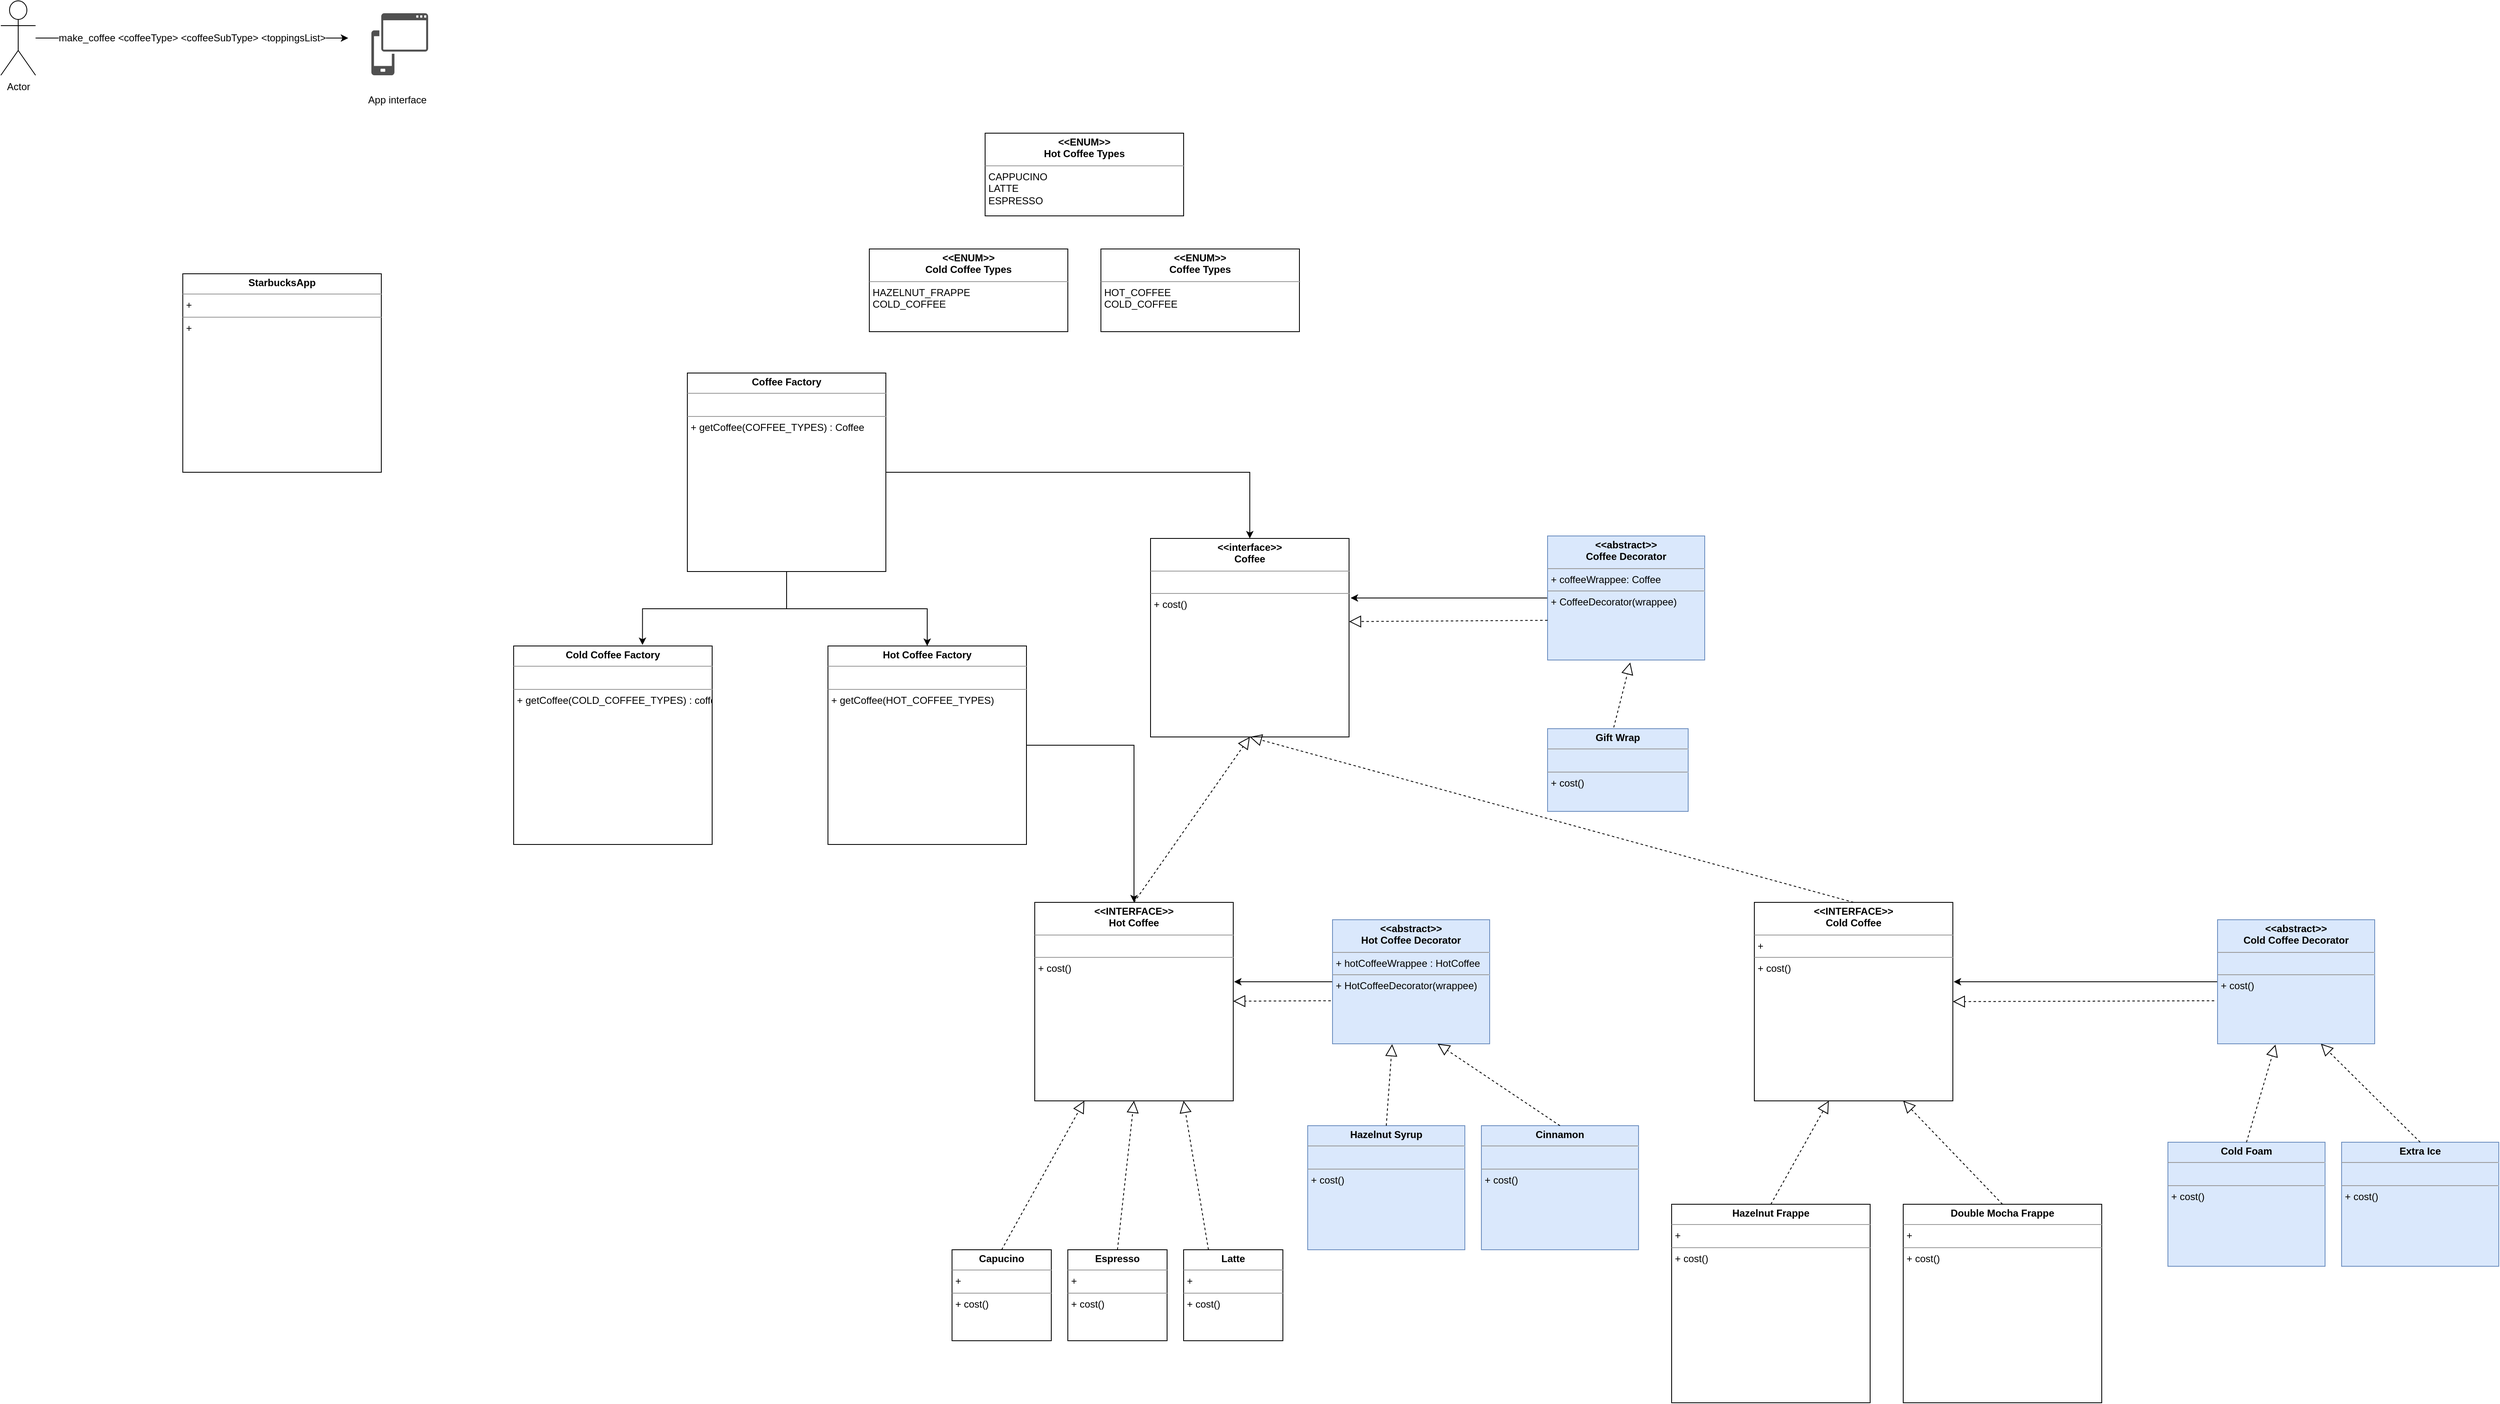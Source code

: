 <mxfile version="20.8.16" type="device"><diagram name="Page-1" id="Z6hOWT63UXStbGhv3IPB"><mxGraphModel dx="1941" dy="1973" grid="1" gridSize="10" guides="1" tooltips="1" connect="1" arrows="1" fold="1" page="1" pageScale="1" pageWidth="827" pageHeight="1169" math="0" shadow="0"><root><mxCell id="0"/><mxCell id="1" parent="0"/><mxCell id="AW-2JVVsnmqZ10lbbJsi-1" value="&lt;p style=&quot;margin:0px;margin-top:4px;text-align:center;&quot;&gt;&lt;b&gt;StarbucksApp&lt;/b&gt;&lt;/p&gt;&lt;hr size=&quot;1&quot;&gt;&lt;p style=&quot;margin:0px;margin-left:4px;&quot;&gt;+&amp;nbsp;&lt;/p&gt;&lt;hr size=&quot;1&quot;&gt;&lt;p style=&quot;margin:0px;margin-left:4px;&quot;&gt;+&amp;nbsp;&lt;/p&gt;" style="verticalAlign=top;align=left;overflow=fill;fontSize=12;fontFamily=Helvetica;html=1;" vertex="1" parent="1"><mxGeometry x="-400" y="-280" width="240" height="240" as="geometry"/></mxCell><mxCell id="AW-2JVVsnmqZ10lbbJsi-2" value="&lt;p style=&quot;margin:0px;margin-top:4px;text-align:center;&quot;&gt;&lt;b&gt;&amp;lt;&amp;lt;interface&amp;gt;&amp;gt;&lt;br&gt;Coffee&lt;/b&gt;&lt;/p&gt;&lt;hr size=&quot;1&quot;&gt;&lt;p style=&quot;margin:0px;margin-left:4px;&quot;&gt;&lt;br&gt;&lt;/p&gt;&lt;hr size=&quot;1&quot;&gt;&lt;p style=&quot;margin:0px;margin-left:4px;&quot;&gt;+ cost()&lt;/p&gt;" style="verticalAlign=top;align=left;overflow=fill;fontSize=12;fontFamily=Helvetica;html=1;" vertex="1" parent="1"><mxGeometry x="770" y="40" width="240" height="240" as="geometry"/></mxCell><mxCell id="AW-2JVVsnmqZ10lbbJsi-3" value="&lt;p style=&quot;margin:0px;margin-top:4px;text-align:center;&quot;&gt;&lt;b&gt;Latte&lt;/b&gt;&lt;/p&gt;&lt;hr size=&quot;1&quot;&gt;&lt;p style=&quot;margin:0px;margin-left:4px;&quot;&gt;+&amp;nbsp;&lt;/p&gt;&lt;hr size=&quot;1&quot;&gt;&lt;p style=&quot;margin:0px;margin-left:4px;&quot;&gt;+ cost()&lt;/p&gt;" style="verticalAlign=top;align=left;overflow=fill;fontSize=12;fontFamily=Helvetica;html=1;" vertex="1" parent="1"><mxGeometry x="810" y="900" width="120" height="110" as="geometry"/></mxCell><mxCell id="AW-2JVVsnmqZ10lbbJsi-4" value="&lt;p style=&quot;margin:0px;margin-top:4px;text-align:center;&quot;&gt;&lt;b&gt;Capucino&lt;/b&gt;&lt;/p&gt;&lt;hr size=&quot;1&quot;&gt;&lt;p style=&quot;margin:0px;margin-left:4px;&quot;&gt;+&amp;nbsp;&lt;/p&gt;&lt;hr size=&quot;1&quot;&gt;&lt;p style=&quot;margin:0px;margin-left:4px;&quot;&gt;+ cost()&lt;/p&gt;" style="verticalAlign=top;align=left;overflow=fill;fontSize=12;fontFamily=Helvetica;html=1;" vertex="1" parent="1"><mxGeometry x="530" y="900" width="120" height="110" as="geometry"/></mxCell><mxCell id="AW-2JVVsnmqZ10lbbJsi-5" value="&lt;p style=&quot;margin:0px;margin-top:4px;text-align:center;&quot;&gt;&lt;b&gt;Espresso&lt;/b&gt;&lt;/p&gt;&lt;hr size=&quot;1&quot;&gt;&lt;p style=&quot;margin:0px;margin-left:4px;&quot;&gt;+&amp;nbsp;&lt;/p&gt;&lt;hr size=&quot;1&quot;&gt;&lt;p style=&quot;margin:0px;margin-left:4px;&quot;&gt;+ cost()&lt;/p&gt;" style="verticalAlign=top;align=left;overflow=fill;fontSize=12;fontFamily=Helvetica;html=1;" vertex="1" parent="1"><mxGeometry x="670" y="900" width="120" height="110" as="geometry"/></mxCell><mxCell id="AW-2JVVsnmqZ10lbbJsi-6" value="&lt;p style=&quot;margin:0px;margin-top:4px;text-align:center;&quot;&gt;&lt;b&gt;&amp;lt;&amp;lt;INTERFACE&amp;gt;&amp;gt;&lt;br&gt;Hot Coffee&lt;/b&gt;&lt;/p&gt;&lt;hr size=&quot;1&quot;&gt;&lt;p style=&quot;margin:0px;margin-left:4px;&quot;&gt;&lt;br&gt;&lt;/p&gt;&lt;hr size=&quot;1&quot;&gt;&lt;p style=&quot;margin:0px;margin-left:4px;&quot;&gt;+ cost()&lt;/p&gt;" style="verticalAlign=top;align=left;overflow=fill;fontSize=12;fontFamily=Helvetica;html=1;" vertex="1" parent="1"><mxGeometry x="630" y="480" width="240" height="240" as="geometry"/></mxCell><mxCell id="AW-2JVVsnmqZ10lbbJsi-7" value="&lt;p style=&quot;margin:0px;margin-top:4px;text-align:center;&quot;&gt;&lt;b&gt;&amp;lt;&amp;lt;INTERFACE&amp;gt;&amp;gt;&lt;br&gt;Cold Coffee&lt;/b&gt;&lt;/p&gt;&lt;hr size=&quot;1&quot;&gt;&lt;p style=&quot;margin:0px;margin-left:4px;&quot;&gt;+&amp;nbsp;&lt;/p&gt;&lt;hr size=&quot;1&quot;&gt;&lt;p style=&quot;margin:0px;margin-left:4px;&quot;&gt;+ cost()&lt;/p&gt;" style="verticalAlign=top;align=left;overflow=fill;fontSize=12;fontFamily=Helvetica;html=1;" vertex="1" parent="1"><mxGeometry x="1500" y="480" width="240" height="240" as="geometry"/></mxCell><mxCell id="AW-2JVVsnmqZ10lbbJsi-8" value="&lt;p style=&quot;margin:0px;margin-top:4px;text-align:center;&quot;&gt;&lt;b&gt;Hazelnut Frappe&lt;/b&gt;&lt;/p&gt;&lt;hr size=&quot;1&quot;&gt;&lt;p style=&quot;margin:0px;margin-left:4px;&quot;&gt;+&amp;nbsp;&lt;/p&gt;&lt;hr size=&quot;1&quot;&gt;&lt;p style=&quot;margin:0px;margin-left:4px;&quot;&gt;+ cost()&lt;/p&gt;" style="verticalAlign=top;align=left;overflow=fill;fontSize=12;fontFamily=Helvetica;html=1;" vertex="1" parent="1"><mxGeometry x="1400" y="845" width="240" height="240" as="geometry"/></mxCell><mxCell id="AW-2JVVsnmqZ10lbbJsi-9" value="&lt;p style=&quot;margin:0px;margin-top:4px;text-align:center;&quot;&gt;&lt;b&gt;Double Mocha Frappe&lt;/b&gt;&lt;/p&gt;&lt;hr size=&quot;1&quot;&gt;&lt;p style=&quot;margin:0px;margin-left:4px;&quot;&gt;+&amp;nbsp;&lt;/p&gt;&lt;hr size=&quot;1&quot;&gt;&lt;p style=&quot;margin:0px;margin-left:4px;&quot;&gt;+ cost()&lt;/p&gt;" style="verticalAlign=top;align=left;overflow=fill;fontSize=12;fontFamily=Helvetica;html=1;" vertex="1" parent="1"><mxGeometry x="1680" y="845" width="240" height="240" as="geometry"/></mxCell><mxCell id="AW-2JVVsnmqZ10lbbJsi-10" value="" style="endArrow=block;dashed=1;endFill=0;endSize=12;html=1;rounded=0;exitX=0.5;exitY=0;exitDx=0;exitDy=0;" edge="1" parent="1" source="AW-2JVVsnmqZ10lbbJsi-6"><mxGeometry width="160" relative="1" as="geometry"><mxPoint x="720" y="510" as="sourcePoint"/><mxPoint x="890" y="280" as="targetPoint"/></mxGeometry></mxCell><mxCell id="AW-2JVVsnmqZ10lbbJsi-11" value="" style="endArrow=block;dashed=1;endFill=0;endSize=12;html=1;rounded=0;entryX=0.5;entryY=1;entryDx=0;entryDy=0;exitX=0.5;exitY=0;exitDx=0;exitDy=0;" edge="1" parent="1" source="AW-2JVVsnmqZ10lbbJsi-7" target="AW-2JVVsnmqZ10lbbJsi-2"><mxGeometry width="160" relative="1" as="geometry"><mxPoint x="1190" y="470" as="sourcePoint"/><mxPoint x="1464" y="355" as="targetPoint"/></mxGeometry></mxCell><mxCell id="AW-2JVVsnmqZ10lbbJsi-21" style="edgeStyle=orthogonalEdgeStyle;rounded=0;orthogonalLoop=1;jettySize=auto;html=1;entryX=0.649;entryY=-0.005;entryDx=0;entryDy=0;entryPerimeter=0;" edge="1" parent="1" source="AW-2JVVsnmqZ10lbbJsi-12" target="AW-2JVVsnmqZ10lbbJsi-17"><mxGeometry relative="1" as="geometry"/></mxCell><mxCell id="AW-2JVVsnmqZ10lbbJsi-23" style="edgeStyle=orthogonalEdgeStyle;rounded=0;orthogonalLoop=1;jettySize=auto;html=1;entryX=0.5;entryY=0;entryDx=0;entryDy=0;" edge="1" parent="1" source="AW-2JVVsnmqZ10lbbJsi-12" target="AW-2JVVsnmqZ10lbbJsi-2"><mxGeometry relative="1" as="geometry"/></mxCell><mxCell id="AW-2JVVsnmqZ10lbbJsi-24" style="edgeStyle=orthogonalEdgeStyle;rounded=0;orthogonalLoop=1;jettySize=auto;html=1;" edge="1" parent="1" source="AW-2JVVsnmqZ10lbbJsi-12" target="AW-2JVVsnmqZ10lbbJsi-18"><mxGeometry relative="1" as="geometry"/></mxCell><mxCell id="AW-2JVVsnmqZ10lbbJsi-12" value="&lt;p style=&quot;margin:0px;margin-top:4px;text-align:center;&quot;&gt;&lt;b&gt;Coffee Factory&lt;/b&gt;&lt;/p&gt;&lt;hr size=&quot;1&quot;&gt;&lt;p style=&quot;margin:0px;margin-left:4px;&quot;&gt;&lt;br&gt;&lt;/p&gt;&lt;hr size=&quot;1&quot;&gt;&lt;p style=&quot;margin:0px;margin-left:4px;&quot;&gt;+ getCoffee(COFFEE_TYPES) : Coffee&lt;/p&gt;" style="verticalAlign=top;align=left;overflow=fill;fontSize=12;fontFamily=Helvetica;html=1;" vertex="1" parent="1"><mxGeometry x="210" y="-160" width="240" height="240" as="geometry"/></mxCell><mxCell id="AW-2JVVsnmqZ10lbbJsi-13" value="&lt;p style=&quot;margin:0px;margin-top:4px;text-align:center;&quot;&gt;&lt;b&gt;&amp;lt;&amp;lt;ENUM&amp;gt;&amp;gt;&lt;br&gt;Coffee Types&lt;/b&gt;&lt;/p&gt;&lt;hr size=&quot;1&quot;&gt;&lt;p style=&quot;margin:0px;margin-left:4px;&quot;&gt;HOT_COFFEE&lt;/p&gt;&lt;p style=&quot;margin:0px;margin-left:4px;&quot;&gt;COLD_COFFEE&lt;/p&gt;&lt;p style=&quot;margin:0px;margin-left:4px;&quot;&gt;&lt;br&gt;&lt;/p&gt;" style="verticalAlign=top;align=left;overflow=fill;fontSize=12;fontFamily=Helvetica;html=1;" vertex="1" parent="1"><mxGeometry x="710" y="-310" width="240" height="100" as="geometry"/></mxCell><mxCell id="AW-2JVVsnmqZ10lbbJsi-17" value="&lt;p style=&quot;margin:0px;margin-top:4px;text-align:center;&quot;&gt;&lt;b&gt;Cold Coffee Factory&lt;/b&gt;&lt;/p&gt;&lt;hr size=&quot;1&quot;&gt;&lt;p style=&quot;margin:0px;margin-left:4px;&quot;&gt;&lt;br&gt;&lt;/p&gt;&lt;hr size=&quot;1&quot;&gt;&lt;p style=&quot;margin:0px;margin-left:4px;&quot;&gt;+ getCoffee(COLD_COFFEE_TYPES) : coffee&lt;/p&gt;" style="verticalAlign=top;align=left;overflow=fill;fontSize=12;fontFamily=Helvetica;html=1;" vertex="1" parent="1"><mxGeometry y="170" width="240" height="240" as="geometry"/></mxCell><mxCell id="AW-2JVVsnmqZ10lbbJsi-30" style="edgeStyle=orthogonalEdgeStyle;rounded=0;orthogonalLoop=1;jettySize=auto;html=1;" edge="1" parent="1" source="AW-2JVVsnmqZ10lbbJsi-18" target="AW-2JVVsnmqZ10lbbJsi-6"><mxGeometry relative="1" as="geometry"/></mxCell><mxCell id="AW-2JVVsnmqZ10lbbJsi-18" value="&lt;p style=&quot;margin:0px;margin-top:4px;text-align:center;&quot;&gt;&lt;b&gt;Hot Coffee Factory&lt;/b&gt;&lt;/p&gt;&lt;hr size=&quot;1&quot;&gt;&lt;p style=&quot;margin:0px;margin-left:4px;&quot;&gt;&lt;br&gt;&lt;/p&gt;&lt;hr size=&quot;1&quot;&gt;&lt;p style=&quot;margin:0px;margin-left:4px;&quot;&gt;+ getCoffee(HOT_COFFEE_TYPES)&lt;/p&gt;" style="verticalAlign=top;align=left;overflow=fill;fontSize=12;fontFamily=Helvetica;html=1;" vertex="1" parent="1"><mxGeometry x="380" y="170" width="240" height="240" as="geometry"/></mxCell><mxCell id="AW-2JVVsnmqZ10lbbJsi-19" value="&lt;p style=&quot;margin:0px;margin-top:4px;text-align:center;&quot;&gt;&lt;b&gt;&amp;lt;&amp;lt;ENUM&amp;gt;&amp;gt;&lt;br&gt;Cold Coffee Types&lt;/b&gt;&lt;/p&gt;&lt;hr size=&quot;1&quot;&gt;&lt;p style=&quot;margin:0px;margin-left:4px;&quot;&gt;HAZELNUT_FRAPPE&lt;/p&gt;&lt;p style=&quot;margin:0px;margin-left:4px;&quot;&gt;COLD_COFFEE&lt;/p&gt;&lt;p style=&quot;margin:0px;margin-left:4px;&quot;&gt;&lt;br&gt;&lt;/p&gt;" style="verticalAlign=top;align=left;overflow=fill;fontSize=12;fontFamily=Helvetica;html=1;" vertex="1" parent="1"><mxGeometry x="430" y="-310" width="240" height="100" as="geometry"/></mxCell><mxCell id="AW-2JVVsnmqZ10lbbJsi-20" value="&lt;p style=&quot;margin:0px;margin-top:4px;text-align:center;&quot;&gt;&lt;b&gt;&amp;lt;&amp;lt;ENUM&amp;gt;&amp;gt;&lt;br&gt;Hot Coffee Types&lt;/b&gt;&lt;/p&gt;&lt;hr size=&quot;1&quot;&gt;&lt;p style=&quot;margin:0px;margin-left:4px;&quot;&gt;CAPPUCINO&lt;/p&gt;&lt;p style=&quot;margin:0px;margin-left:4px;&quot;&gt;LATTE&lt;/p&gt;&lt;p style=&quot;margin:0px;margin-left:4px;&quot;&gt;ESPRESSO&lt;/p&gt;&lt;p style=&quot;margin:0px;margin-left:4px;&quot;&gt;&lt;br&gt;&lt;/p&gt;" style="verticalAlign=top;align=left;overflow=fill;fontSize=12;fontFamily=Helvetica;html=1;" vertex="1" parent="1"><mxGeometry x="570" y="-450" width="240" height="100" as="geometry"/></mxCell><mxCell id="AW-2JVVsnmqZ10lbbJsi-26" value="" style="endArrow=block;dashed=1;endFill=0;endSize=12;html=1;rounded=0;exitX=0.25;exitY=0;exitDx=0;exitDy=0;entryX=0.75;entryY=1;entryDx=0;entryDy=0;" edge="1" parent="1" source="AW-2JVVsnmqZ10lbbJsi-3" target="AW-2JVVsnmqZ10lbbJsi-6"><mxGeometry width="160" relative="1" as="geometry"><mxPoint x="410" y="705" as="sourcePoint"/><mxPoint x="550" y="575" as="targetPoint"/></mxGeometry></mxCell><mxCell id="AW-2JVVsnmqZ10lbbJsi-27" value="" style="endArrow=block;dashed=1;endFill=0;endSize=12;html=1;rounded=0;exitX=0.5;exitY=0;exitDx=0;exitDy=0;entryX=0.25;entryY=1;entryDx=0;entryDy=0;" edge="1" parent="1" source="AW-2JVVsnmqZ10lbbJsi-4" target="AW-2JVVsnmqZ10lbbJsi-6"><mxGeometry width="160" relative="1" as="geometry"><mxPoint x="494" y="870" as="sourcePoint"/><mxPoint x="710" y="770" as="targetPoint"/></mxGeometry></mxCell><mxCell id="AW-2JVVsnmqZ10lbbJsi-28" value="" style="endArrow=block;dashed=1;endFill=0;endSize=12;html=1;rounded=0;exitX=0.5;exitY=0;exitDx=0;exitDy=0;entryX=0.5;entryY=1;entryDx=0;entryDy=0;" edge="1" parent="1" source="AW-2JVVsnmqZ10lbbJsi-5" target="AW-2JVVsnmqZ10lbbJsi-6"><mxGeometry width="160" relative="1" as="geometry"><mxPoint x="560" y="900" as="sourcePoint"/><mxPoint x="760" y="740" as="targetPoint"/></mxGeometry></mxCell><mxCell id="AW-2JVVsnmqZ10lbbJsi-32" style="edgeStyle=orthogonalEdgeStyle;rounded=0;orthogonalLoop=1;jettySize=auto;html=1;entryX=1.008;entryY=0.3;entryDx=0;entryDy=0;entryPerimeter=0;" edge="1" parent="1" source="AW-2JVVsnmqZ10lbbJsi-31" target="AW-2JVVsnmqZ10lbbJsi-2"><mxGeometry relative="1" as="geometry"/></mxCell><mxCell id="AW-2JVVsnmqZ10lbbJsi-31" value="&lt;p style=&quot;margin:0px;margin-top:4px;text-align:center;&quot;&gt;&lt;b&gt;&amp;lt;&amp;lt;abstract&amp;gt;&amp;gt;&lt;br&gt;Coffee Decorator&lt;/b&gt;&lt;/p&gt;&lt;hr size=&quot;1&quot;&gt;&lt;p style=&quot;margin:0px;margin-left:4px;&quot;&gt;+ coffeeWrappee: Coffee&lt;/p&gt;&lt;hr size=&quot;1&quot;&gt;&lt;p style=&quot;margin:0px;margin-left:4px;&quot;&gt;+ CoffeeDecorator(wrappee)&lt;/p&gt;" style="verticalAlign=top;align=left;overflow=fill;fontSize=12;fontFamily=Helvetica;html=1;fillColor=#dae8fc;strokeColor=#6c8ebf;" vertex="1" parent="1"><mxGeometry x="1250" y="37" width="190" height="150" as="geometry"/></mxCell><mxCell id="AW-2JVVsnmqZ10lbbJsi-51" style="edgeStyle=orthogonalEdgeStyle;rounded=0;orthogonalLoop=1;jettySize=auto;html=1;entryX=1.004;entryY=0.4;entryDx=0;entryDy=0;entryPerimeter=0;" edge="1" parent="1" source="AW-2JVVsnmqZ10lbbJsi-33" target="AW-2JVVsnmqZ10lbbJsi-7"><mxGeometry relative="1" as="geometry"/></mxCell><mxCell id="AW-2JVVsnmqZ10lbbJsi-33" value="&lt;p style=&quot;margin:0px;margin-top:4px;text-align:center;&quot;&gt;&lt;b&gt;&amp;lt;&amp;lt;abstract&amp;gt;&amp;gt;&lt;br&gt;Cold Coffee Decorator&lt;/b&gt;&lt;/p&gt;&lt;hr size=&quot;1&quot;&gt;&lt;p style=&quot;margin:0px;margin-left:4px;&quot;&gt;&lt;br&gt;&lt;/p&gt;&lt;hr size=&quot;1&quot;&gt;&lt;p style=&quot;margin:0px;margin-left:4px;&quot;&gt;+ cost()&lt;/p&gt;" style="verticalAlign=top;align=left;overflow=fill;fontSize=12;fontFamily=Helvetica;html=1;fillColor=#dae8fc;strokeColor=#6c8ebf;" vertex="1" parent="1"><mxGeometry x="2060" y="501" width="190" height="150" as="geometry"/></mxCell><mxCell id="AW-2JVVsnmqZ10lbbJsi-35" style="edgeStyle=orthogonalEdgeStyle;rounded=0;orthogonalLoop=1;jettySize=auto;html=1;entryX=1.004;entryY=0.4;entryDx=0;entryDy=0;entryPerimeter=0;" edge="1" parent="1" source="AW-2JVVsnmqZ10lbbJsi-34" target="AW-2JVVsnmqZ10lbbJsi-6"><mxGeometry relative="1" as="geometry"/></mxCell><mxCell id="AW-2JVVsnmqZ10lbbJsi-34" value="&lt;p style=&quot;margin:0px;margin-top:4px;text-align:center;&quot;&gt;&lt;b&gt;&amp;lt;&amp;lt;abstract&amp;gt;&amp;gt;&lt;br&gt;Hot Coffee Decorator&lt;/b&gt;&lt;/p&gt;&lt;hr size=&quot;1&quot;&gt;&lt;p style=&quot;margin:0px;margin-left:4px;&quot;&gt;+ hotCoffeeWrappee : HotCoffee&amp;nbsp;&lt;/p&gt;&lt;hr size=&quot;1&quot;&gt;&lt;p style=&quot;margin:0px;margin-left:4px;&quot;&gt;+ HotCoffeeDecorator(wrappee)&lt;/p&gt;&lt;p style=&quot;margin:0px;margin-left:4px;&quot;&gt;&lt;br&gt;&lt;/p&gt;" style="verticalAlign=top;align=left;overflow=fill;fontSize=12;fontFamily=Helvetica;html=1;fillColor=#dae8fc;strokeColor=#6c8ebf;" vertex="1" parent="1"><mxGeometry x="990" y="501" width="190" height="150" as="geometry"/></mxCell><mxCell id="AW-2JVVsnmqZ10lbbJsi-36" value="" style="endArrow=block;dashed=1;endFill=0;endSize=12;html=1;rounded=0;exitX=-0.011;exitY=0.653;exitDx=0;exitDy=0;exitPerimeter=0;" edge="1" parent="1" source="AW-2JVVsnmqZ10lbbJsi-34" target="AW-2JVVsnmqZ10lbbJsi-6"><mxGeometry width="160" relative="1" as="geometry"><mxPoint x="1000" y="590" as="sourcePoint"/><mxPoint x="1160" y="590" as="targetPoint"/></mxGeometry></mxCell><mxCell id="AW-2JVVsnmqZ10lbbJsi-37" value="&lt;p style=&quot;margin:0px;margin-top:4px;text-align:center;&quot;&gt;&lt;b&gt;Hazelnut Syrup&lt;/b&gt;&lt;/p&gt;&lt;hr size=&quot;1&quot;&gt;&lt;p style=&quot;margin:0px;margin-left:4px;&quot;&gt;&lt;br&gt;&lt;/p&gt;&lt;hr size=&quot;1&quot;&gt;&lt;p style=&quot;margin:0px;margin-left:4px;&quot;&gt;+ cost()&lt;/p&gt;" style="verticalAlign=top;align=left;overflow=fill;fontSize=12;fontFamily=Helvetica;html=1;fillColor=#dae8fc;strokeColor=#6c8ebf;" vertex="1" parent="1"><mxGeometry x="960" y="750" width="190" height="150" as="geometry"/></mxCell><mxCell id="AW-2JVVsnmqZ10lbbJsi-39" value="" style="endArrow=block;dashed=1;endFill=0;endSize=12;html=1;rounded=0;exitX=0.5;exitY=0;exitDx=0;exitDy=0;" edge="1" parent="1" source="AW-2JVVsnmqZ10lbbJsi-37"><mxGeometry width="160" relative="1" as="geometry"><mxPoint x="1180.0" y="651.0" as="sourcePoint"/><mxPoint x="1062.09" y="651.52" as="targetPoint"/></mxGeometry></mxCell><mxCell id="AW-2JVVsnmqZ10lbbJsi-42" value="&lt;p style=&quot;margin:0px;margin-top:4px;text-align:center;&quot;&gt;&lt;b&gt;Cinnamon&lt;/b&gt;&lt;/p&gt;&lt;hr size=&quot;1&quot;&gt;&lt;p style=&quot;margin:0px;margin-left:4px;&quot;&gt;&lt;br&gt;&lt;/p&gt;&lt;hr size=&quot;1&quot;&gt;&lt;p style=&quot;margin:0px;margin-left:4px;&quot;&gt;+ cost()&lt;/p&gt;" style="verticalAlign=top;align=left;overflow=fill;fontSize=12;fontFamily=Helvetica;html=1;fillColor=#dae8fc;strokeColor=#6c8ebf;" vertex="1" parent="1"><mxGeometry x="1170" y="750" width="190" height="150" as="geometry"/></mxCell><mxCell id="AW-2JVVsnmqZ10lbbJsi-44" value="" style="endArrow=block;dashed=1;endFill=0;endSize=12;html=1;rounded=0;exitX=0.5;exitY=0;exitDx=0;exitDy=0;" edge="1" parent="1" source="AW-2JVVsnmqZ10lbbJsi-42"><mxGeometry width="160" relative="1" as="geometry"><mxPoint x="1110" y="749.48" as="sourcePoint"/><mxPoint x="1117.09" y="651.0" as="targetPoint"/></mxGeometry></mxCell><mxCell id="AW-2JVVsnmqZ10lbbJsi-49" value="&lt;p style=&quot;margin:0px;margin-top:4px;text-align:center;&quot;&gt;&lt;b&gt;Cold Foam&lt;/b&gt;&lt;/p&gt;&lt;hr size=&quot;1&quot;&gt;&lt;p style=&quot;margin:0px;margin-left:4px;&quot;&gt;&lt;br&gt;&lt;/p&gt;&lt;hr size=&quot;1&quot;&gt;&lt;p style=&quot;margin:0px;margin-left:4px;&quot;&gt;+ cost()&lt;/p&gt;" style="verticalAlign=top;align=left;overflow=fill;fontSize=12;fontFamily=Helvetica;html=1;fillColor=#dae8fc;strokeColor=#6c8ebf;" vertex="1" parent="1"><mxGeometry x="2000" y="770" width="190" height="150" as="geometry"/></mxCell><mxCell id="AW-2JVVsnmqZ10lbbJsi-50" value="&lt;p style=&quot;margin:0px;margin-top:4px;text-align:center;&quot;&gt;&lt;b&gt;Extra Ice&lt;/b&gt;&lt;/p&gt;&lt;hr size=&quot;1&quot;&gt;&lt;p style=&quot;margin:0px;margin-left:4px;&quot;&gt;&lt;br&gt;&lt;/p&gt;&lt;hr size=&quot;1&quot;&gt;&lt;p style=&quot;margin:0px;margin-left:4px;&quot;&gt;+ cost()&lt;/p&gt;" style="verticalAlign=top;align=left;overflow=fill;fontSize=12;fontFamily=Helvetica;html=1;fillColor=#dae8fc;strokeColor=#6c8ebf;" vertex="1" parent="1"><mxGeometry x="2210" y="770" width="190" height="150" as="geometry"/></mxCell><mxCell id="AW-2JVVsnmqZ10lbbJsi-52" value="" style="endArrow=block;dashed=1;endFill=0;endSize=12;html=1;rounded=0;exitX=-0.021;exitY=0.653;exitDx=0;exitDy=0;exitPerimeter=0;" edge="1" parent="1" source="AW-2JVVsnmqZ10lbbJsi-33"><mxGeometry width="160" relative="1" as="geometry"><mxPoint x="1887.91" y="699" as="sourcePoint"/><mxPoint x="1740" y="600.0" as="targetPoint"/></mxGeometry></mxCell><mxCell id="AW-2JVVsnmqZ10lbbJsi-53" value="" style="endArrow=block;dashed=1;endFill=0;endSize=12;html=1;rounded=0;exitX=0.5;exitY=0;exitDx=0;exitDy=0;entryX=0.75;entryY=1;entryDx=0;entryDy=0;" edge="1" parent="1" source="AW-2JVVsnmqZ10lbbJsi-9" target="AW-2JVVsnmqZ10lbbJsi-7"><mxGeometry width="160" relative="1" as="geometry"><mxPoint x="1970.01" y="720.0" as="sourcePoint"/><mxPoint x="1654" y="721" as="targetPoint"/></mxGeometry></mxCell><mxCell id="AW-2JVVsnmqZ10lbbJsi-54" value="" style="endArrow=block;dashed=1;endFill=0;endSize=12;html=1;rounded=0;exitX=0.5;exitY=0;exitDx=0;exitDy=0;" edge="1" parent="1" source="AW-2JVVsnmqZ10lbbJsi-8"><mxGeometry width="160" relative="1" as="geometry"><mxPoint x="1906.01" y="718.95" as="sourcePoint"/><mxPoint x="1590" y="720.0" as="targetPoint"/></mxGeometry></mxCell><mxCell id="AW-2JVVsnmqZ10lbbJsi-55" value="" style="endArrow=block;dashed=1;endFill=0;endSize=12;html=1;rounded=0;exitX=0.5;exitY=0;exitDx=0;exitDy=0;" edge="1" parent="1" source="AW-2JVVsnmqZ10lbbJsi-49"><mxGeometry width="160" relative="1" as="geometry"><mxPoint x="2446.01" y="651.0" as="sourcePoint"/><mxPoint x="2130" y="652.05" as="targetPoint"/></mxGeometry></mxCell><mxCell id="AW-2JVVsnmqZ10lbbJsi-56" value="" style="endArrow=block;dashed=1;endFill=0;endSize=12;html=1;rounded=0;exitX=0.5;exitY=0;exitDx=0;exitDy=0;" edge="1" parent="1" source="AW-2JVVsnmqZ10lbbJsi-50"><mxGeometry width="160" relative="1" as="geometry"><mxPoint x="2150" y="768.95" as="sourcePoint"/><mxPoint x="2185" y="651.0" as="targetPoint"/></mxGeometry></mxCell><mxCell id="AW-2JVVsnmqZ10lbbJsi-58" value="" style="endArrow=block;dashed=1;endFill=0;endSize=12;html=1;rounded=0;exitX=0;exitY=0.68;exitDx=0;exitDy=0;exitPerimeter=0;" edge="1" parent="1" source="AW-2JVVsnmqZ10lbbJsi-31"><mxGeometry width="160" relative="1" as="geometry"><mxPoint x="1127.91" y="140.0" as="sourcePoint"/><mxPoint x="1010" y="140.52" as="targetPoint"/></mxGeometry></mxCell><mxCell id="AW-2JVVsnmqZ10lbbJsi-59" value="&lt;p style=&quot;margin:0px;margin-top:4px;text-align:center;&quot;&gt;&lt;b&gt;Gift Wrap&lt;/b&gt;&lt;/p&gt;&lt;hr size=&quot;1&quot;&gt;&lt;p style=&quot;margin:0px;margin-left:4px;&quot;&gt;&lt;br&gt;&lt;/p&gt;&lt;hr size=&quot;1&quot;&gt;&lt;p style=&quot;margin:0px;margin-left:4px;&quot;&gt;+ cost()&lt;/p&gt;" style="verticalAlign=top;align=left;overflow=fill;fontSize=12;fontFamily=Helvetica;html=1;fillColor=#dae8fc;strokeColor=#6c8ebf;" vertex="1" parent="1"><mxGeometry x="1250" y="270" width="170" height="100" as="geometry"/></mxCell><mxCell id="AW-2JVVsnmqZ10lbbJsi-60" value="" style="endArrow=block;dashed=1;endFill=0;endSize=12;html=1;rounded=0;exitX=0.5;exitY=0;exitDx=0;exitDy=0;" edge="1" parent="1"><mxGeometry width="160" relative="1" as="geometry"><mxPoint x="1330" y="268.48" as="sourcePoint"/><mxPoint x="1350" y="190" as="targetPoint"/></mxGeometry></mxCell><mxCell id="AW-2JVVsnmqZ10lbbJsi-70" value="" style="group" vertex="1" connectable="0" parent="1"><mxGeometry x="-620" y="-610" width="560" height="150" as="geometry"/></mxCell><mxCell id="AW-2JVVsnmqZ10lbbJsi-62" value="" style="endArrow=classic;html=1;rounded=0;fontSize=12;" edge="1" parent="AW-2JVVsnmqZ10lbbJsi-70"><mxGeometry relative="1" as="geometry"><mxPoint x="42.0" y="45" as="sourcePoint"/><mxPoint x="420.0" y="45" as="targetPoint"/><Array as="points"><mxPoint x="238.0" y="45"/></Array></mxGeometry></mxCell><mxCell id="AW-2JVVsnmqZ10lbbJsi-63" value="make_coffee &amp;lt;coffeeType&amp;gt; &amp;lt;coffeeSubType&amp;gt; &amp;lt;toppingsList&amp;gt;" style="edgeLabel;resizable=0;html=1;align=center;verticalAlign=middle;fontSize=12;" connectable="0" vertex="1" parent="AW-2JVVsnmqZ10lbbJsi-62"><mxGeometry relative="1" as="geometry"/></mxCell><mxCell id="AW-2JVVsnmqZ10lbbJsi-67" value="Actor" style="shape=umlActor;verticalLabelPosition=bottom;verticalAlign=top;html=1;outlineConnect=0;fontSize=12;" vertex="1" parent="AW-2JVVsnmqZ10lbbJsi-70"><mxGeometry width="42.0" height="90" as="geometry"/></mxCell><mxCell id="AW-2JVVsnmqZ10lbbJsi-68" value="" style="sketch=0;pointerEvents=1;shadow=0;dashed=0;html=1;strokeColor=none;labelPosition=center;verticalLabelPosition=bottom;verticalAlign=top;align=center;fillColor=#505050;shape=mxgraph.mscae.intune.device_os;fontSize=12;" vertex="1" parent="AW-2JVVsnmqZ10lbbJsi-70"><mxGeometry x="448.0" y="15" width="68.6" height="75" as="geometry"/></mxCell><mxCell id="AW-2JVVsnmqZ10lbbJsi-69" value="App interface" style="text;html=1;align=center;verticalAlign=middle;resizable=0;points=[];autosize=1;strokeColor=none;fillColor=none;fontSize=12;" vertex="1" parent="AW-2JVVsnmqZ10lbbJsi-70"><mxGeometry x="434.0" y="105" width="90" height="30" as="geometry"/></mxCell></root></mxGraphModel></diagram></mxfile>